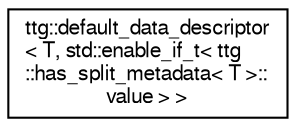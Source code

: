 digraph "Graphical Class Hierarchy"
{
 // LATEX_PDF_SIZE
  edge [fontname="FreeSans",fontsize="10",labelfontname="FreeSans",labelfontsize="10"];
  node [fontname="FreeSans",fontsize="10",shape=record];
  rankdir="LR";
  Node0 [label="ttg::default_data_descriptor\l\< T, std::enable_if_t\< ttg\l::has_split_metadata\< T \>::\lvalue \> \>",height=0.2,width=0.4,color="black", fillcolor="white", style="filled",URL="$structttg_1_1default__data__descriptor_3_01_t_00_01std_1_1enable__if__t_3_01ttg_1_1has__split__m7b97af3698ab80a6204d3eb38af1e244.html",tooltip=" "];
}

